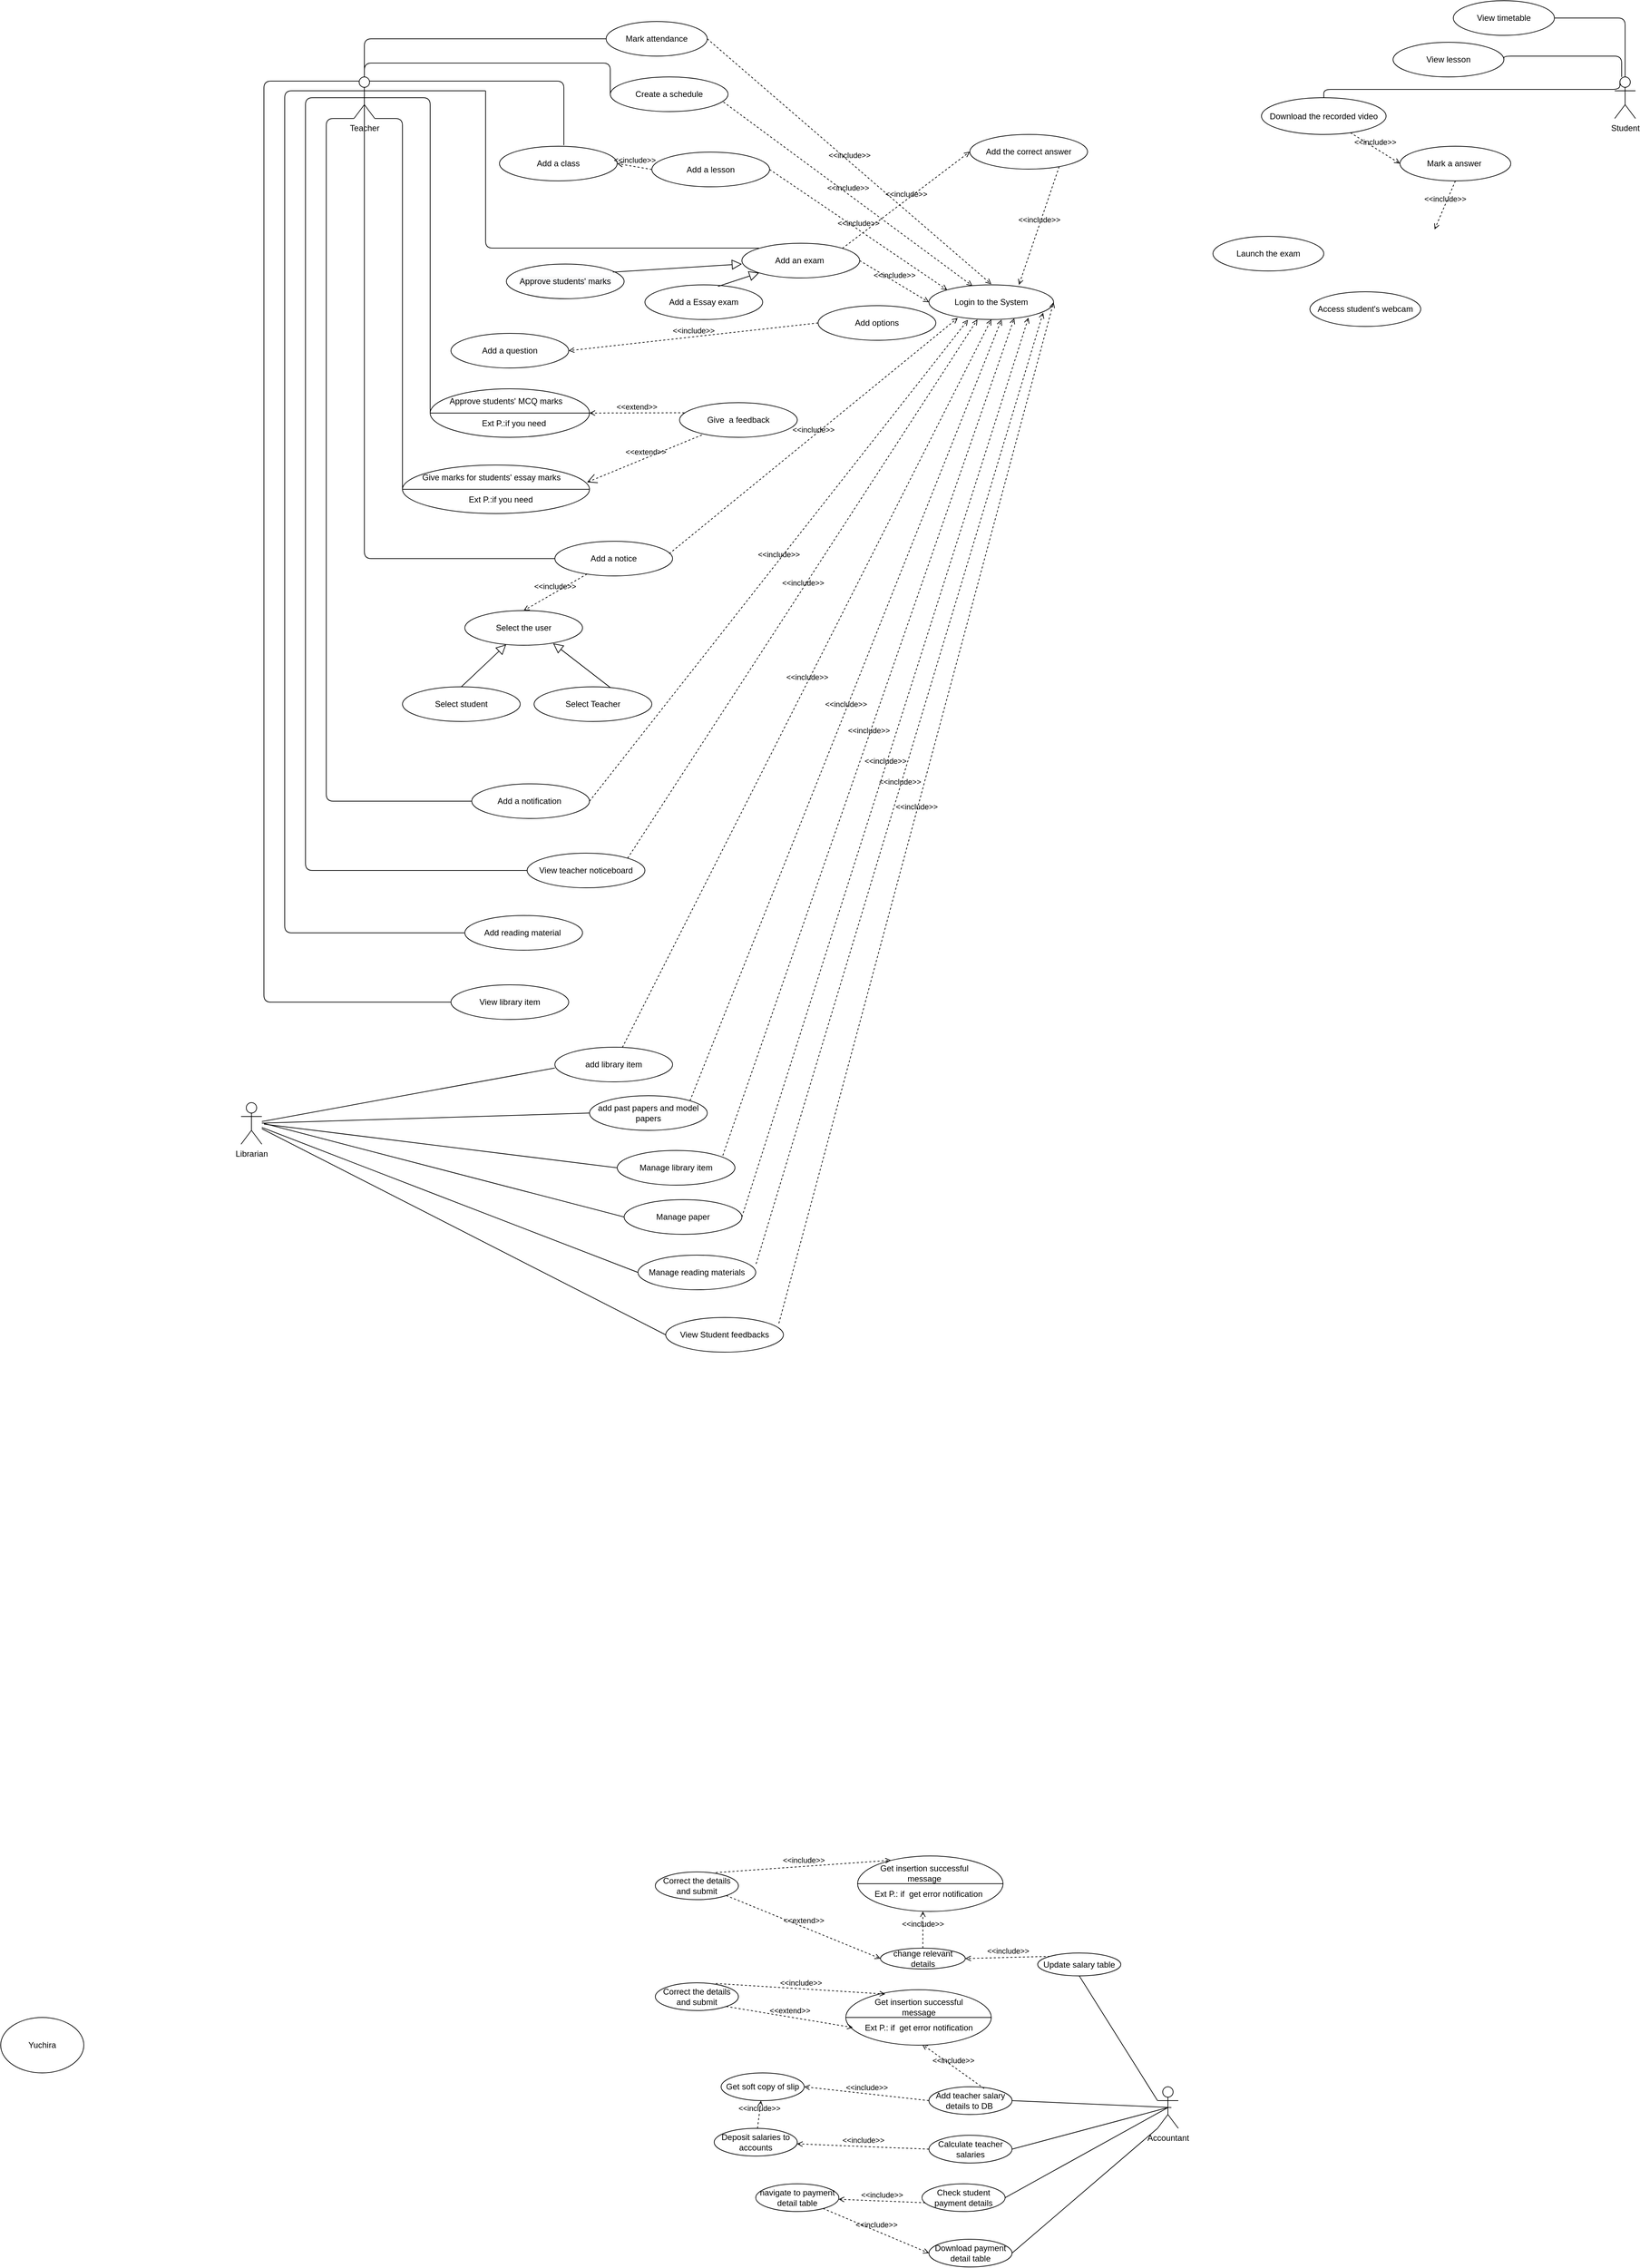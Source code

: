 <mxfile version="15.5.1" type="github">
  <diagram id="4McjJYbZN8BIUwtswG4Y" name="Page-1">
    <mxGraphModel dx="3671" dy="1544" grid="1" gridSize="10" guides="1" tooltips="1" connect="1" arrows="1" fold="1" page="1" pageScale="1" pageWidth="827" pageHeight="1169" math="0" shadow="0">
      <root>
        <mxCell id="0" />
        <mxCell id="1" parent="0" />
        <mxCell id="UF2nYOWphOUwnpRi0saQ-10" value="Teacher" style="shape=umlActor;verticalLabelPosition=bottom;verticalAlign=top;html=1;outlineConnect=0;" parent="1" vertex="1">
          <mxGeometry x="-280" y="180" width="30" height="60" as="geometry" />
        </mxCell>
        <mxCell id="UF2nYOWphOUwnpRi0saQ-15" value="Mark attendance" style="ellipse;whiteSpace=wrap;html=1;" parent="1" vertex="1">
          <mxGeometry x="84" y="100" width="146" height="50" as="geometry" />
        </mxCell>
        <mxCell id="UF2nYOWphOUwnpRi0saQ-16" value="Login to the System" style="ellipse;whiteSpace=wrap;html=1;" parent="1" vertex="1">
          <mxGeometry x="550" y="480" width="180" height="50" as="geometry" />
        </mxCell>
        <mxCell id="UF2nYOWphOUwnpRi0saQ-17" value="&amp;lt;&amp;lt;include&amp;gt;&amp;gt;" style="html=1;verticalAlign=bottom;labelBackgroundColor=none;endArrow=open;endFill=0;dashed=1;exitX=1;exitY=0.5;exitDx=0;exitDy=0;" parent="1" source="UF2nYOWphOUwnpRi0saQ-15" edge="1">
          <mxGeometry width="160" relative="1" as="geometry">
            <mxPoint x="110" y="100" as="sourcePoint" />
            <mxPoint x="640" y="479" as="targetPoint" />
          </mxGeometry>
        </mxCell>
        <mxCell id="UF2nYOWphOUwnpRi0saQ-20" value="Create a schedule" style="ellipse;whiteSpace=wrap;html=1;" parent="1" vertex="1">
          <mxGeometry x="90" y="180" width="170" height="50" as="geometry" />
        </mxCell>
        <mxCell id="UF2nYOWphOUwnpRi0saQ-21" value="&amp;lt;&amp;lt;include&amp;gt;&amp;gt;" style="html=1;verticalAlign=bottom;labelBackgroundColor=none;endArrow=open;endFill=0;dashed=1;exitX=0.961;exitY=0.724;exitDx=0;exitDy=0;entryX=0.348;entryY=0.028;entryDx=0;entryDy=0;exitPerimeter=0;entryPerimeter=0;" parent="1" source="UF2nYOWphOUwnpRi0saQ-20" target="UF2nYOWphOUwnpRi0saQ-16" edge="1">
          <mxGeometry width="160" relative="1" as="geometry">
            <mxPoint x="310" y="210" as="sourcePoint" />
            <mxPoint x="610" y="460" as="targetPoint" />
          </mxGeometry>
        </mxCell>
        <mxCell id="UF2nYOWphOUwnpRi0saQ-31" value="Add a lesson" style="ellipse;whiteSpace=wrap;html=1;" parent="1" vertex="1">
          <mxGeometry x="150" y="288.5" width="170" height="50" as="geometry" />
        </mxCell>
        <mxCell id="UF2nYOWphOUwnpRi0saQ-32" value="&amp;lt;&amp;lt;include&amp;gt;&amp;gt;" style="html=1;verticalAlign=bottom;labelBackgroundColor=none;endArrow=open;endFill=0;dashed=1;entryX=0;entryY=0;entryDx=0;entryDy=0;exitX=1;exitY=0.5;exitDx=0;exitDy=0;" parent="1" source="UF2nYOWphOUwnpRi0saQ-31" target="UF2nYOWphOUwnpRi0saQ-16" edge="1">
          <mxGeometry width="160" relative="1" as="geometry">
            <mxPoint x="390" y="220" as="sourcePoint" />
            <mxPoint x="550" y="220" as="targetPoint" />
          </mxGeometry>
        </mxCell>
        <mxCell id="UF2nYOWphOUwnpRi0saQ-33" value="Add a class" style="ellipse;whiteSpace=wrap;html=1;" parent="1" vertex="1">
          <mxGeometry x="-70" y="280" width="170" height="50" as="geometry" />
        </mxCell>
        <mxCell id="UF2nYOWphOUwnpRi0saQ-34" value="&amp;lt;&amp;lt;include&amp;gt;&amp;gt;" style="html=1;verticalAlign=bottom;labelBackgroundColor=none;endArrow=open;endFill=0;dashed=1;exitX=0;exitY=0.5;exitDx=0;exitDy=0;entryX=1;entryY=0.5;entryDx=0;entryDy=0;" parent="1" source="UF2nYOWphOUwnpRi0saQ-31" target="UF2nYOWphOUwnpRi0saQ-33" edge="1">
          <mxGeometry width="160" relative="1" as="geometry">
            <mxPoint x="330" y="290" as="sourcePoint" />
            <mxPoint x="490" y="290" as="targetPoint" />
          </mxGeometry>
        </mxCell>
        <mxCell id="UF2nYOWphOUwnpRi0saQ-37" value="Add an exam&amp;nbsp;" style="ellipse;whiteSpace=wrap;html=1;" parent="1" vertex="1">
          <mxGeometry x="280" y="420" width="170" height="50" as="geometry" />
        </mxCell>
        <mxCell id="UF2nYOWphOUwnpRi0saQ-38" value="&amp;lt;&amp;lt;include&amp;gt;&amp;gt;" style="html=1;verticalAlign=bottom;labelBackgroundColor=none;endArrow=open;endFill=0;dashed=1;exitX=1;exitY=0.5;exitDx=0;exitDy=0;entryX=0;entryY=0.5;entryDx=0;entryDy=0;" parent="1" source="UF2nYOWphOUwnpRi0saQ-37" target="UF2nYOWphOUwnpRi0saQ-16" edge="1">
          <mxGeometry width="160" relative="1" as="geometry">
            <mxPoint x="400" y="440" as="sourcePoint" />
            <mxPoint x="560" y="500" as="targetPoint" />
          </mxGeometry>
        </mxCell>
        <mxCell id="UF2nYOWphOUwnpRi0saQ-39" value="&lt;span style=&quot;color: rgb(0 , 0 , 0) ; font-family: &amp;#34;helvetica&amp;#34; ; font-size: 12px ; font-style: normal ; font-weight: 400 ; letter-spacing: normal ; text-align: center ; text-indent: 0px ; text-transform: none ; word-spacing: 0px ; background-color: rgb(248 , 249 , 250) ; display: inline ; float: none&quot;&gt;Approve students&#39; marks&lt;/span&gt;" style="ellipse;whiteSpace=wrap;html=1;" parent="1" vertex="1">
          <mxGeometry x="-60" y="450" width="170" height="50" as="geometry" />
        </mxCell>
        <mxCell id="UF2nYOWphOUwnpRi0saQ-40" value="Add a Essay exam" style="ellipse;whiteSpace=wrap;html=1;" parent="1" vertex="1">
          <mxGeometry x="140" y="480" width="170" height="50" as="geometry" />
        </mxCell>
        <mxCell id="UF2nYOWphOUwnpRi0saQ-43" value="" style="edgeStyle=none;html=1;endSize=12;endArrow=block;endFill=0;exitX=0.904;exitY=0.232;exitDx=0;exitDy=0;exitPerimeter=0;" parent="1" source="UF2nYOWphOUwnpRi0saQ-39" edge="1">
          <mxGeometry width="160" relative="1" as="geometry">
            <mxPoint x="310" y="630" as="sourcePoint" />
            <mxPoint x="280" y="450" as="targetPoint" />
          </mxGeometry>
        </mxCell>
        <mxCell id="UF2nYOWphOUwnpRi0saQ-44" value="" style="edgeStyle=none;html=1;endSize=12;endArrow=block;endFill=0;exitX=0.621;exitY=0.045;exitDx=0;exitDy=0;entryX=0;entryY=1;entryDx=0;entryDy=0;exitPerimeter=0;" parent="1" source="UF2nYOWphOUwnpRi0saQ-40" target="UF2nYOWphOUwnpRi0saQ-37" edge="1">
          <mxGeometry width="160" relative="1" as="geometry">
            <mxPoint x="510" y="480" as="sourcePoint" />
            <mxPoint x="410" y="463" as="targetPoint" />
          </mxGeometry>
        </mxCell>
        <mxCell id="UF2nYOWphOUwnpRi0saQ-45" value="&lt;span&gt;Add options&lt;/span&gt;" style="ellipse;whiteSpace=wrap;html=1;" parent="1" vertex="1">
          <mxGeometry x="390" y="510" width="170" height="50" as="geometry" />
        </mxCell>
        <mxCell id="UF2nYOWphOUwnpRi0saQ-46" value="&amp;lt;&amp;lt;include&amp;gt;&amp;gt;" style="html=1;verticalAlign=bottom;labelBackgroundColor=none;endArrow=open;endFill=0;dashed=1;exitX=1;exitY=0;exitDx=0;exitDy=0;entryX=0;entryY=0.5;entryDx=0;entryDy=0;" parent="1" source="UF2nYOWphOUwnpRi0saQ-37" target="UF2nYOWphOUwnpRi0saQ-139" edge="1">
          <mxGeometry width="160" relative="1" as="geometry">
            <mxPoint x="480" y="600" as="sourcePoint" />
            <mxPoint x="640" y="600" as="targetPoint" />
          </mxGeometry>
        </mxCell>
        <mxCell id="UF2nYOWphOUwnpRi0saQ-48" value="Give&amp;nbsp; a feedback" style="ellipse;whiteSpace=wrap;html=1;" parent="1" vertex="1">
          <mxGeometry x="190" y="650" width="170" height="50" as="geometry" />
        </mxCell>
        <mxCell id="UF2nYOWphOUwnpRi0saQ-49" value="&amp;lt;&amp;lt;extend&amp;gt;&amp;gt;" style="html=1;verticalAlign=bottom;labelBackgroundColor=none;endArrow=open;endFill=0;dashed=1;exitX=0.041;exitY=0.292;exitDx=0;exitDy=0;exitPerimeter=0;" parent="1" source="UF2nYOWphOUwnpRi0saQ-48" target="UF2nYOWphOUwnpRi0saQ-47" edge="1">
          <mxGeometry width="160" relative="1" as="geometry">
            <mxPoint x="120" y="700" as="sourcePoint" />
            <mxPoint x="120" y="595" as="targetPoint" />
          </mxGeometry>
        </mxCell>
        <mxCell id="UF2nYOWphOUwnpRi0saQ-54" value="" style="group" parent="1" vertex="1" connectable="0">
          <mxGeometry x="-170" y="630" width="230" height="70" as="geometry" />
        </mxCell>
        <mxCell id="UF2nYOWphOUwnpRi0saQ-47" value="" style="ellipse;whiteSpace=wrap;html=1;" parent="UF2nYOWphOUwnpRi0saQ-54" vertex="1">
          <mxGeometry width="230.0" height="70" as="geometry" />
        </mxCell>
        <mxCell id="UF2nYOWphOUwnpRi0saQ-53" value="" style="group" parent="UF2nYOWphOUwnpRi0saQ-54" vertex="1" connectable="0">
          <mxGeometry x="23" y="5" width="207.0" height="55" as="geometry" />
        </mxCell>
        <mxCell id="UF2nYOWphOUwnpRi0saQ-50" value="" style="endArrow=none;html=1;exitX=0;exitY=0.5;exitDx=0;exitDy=0;" parent="UF2nYOWphOUwnpRi0saQ-53" source="UF2nYOWphOUwnpRi0saQ-47" edge="1">
          <mxGeometry width="50" height="50" relative="1" as="geometry">
            <mxPoint x="23" y="65" as="sourcePoint" />
            <mxPoint x="207.0" y="30" as="targetPoint" />
          </mxGeometry>
        </mxCell>
        <mxCell id="UF2nYOWphOUwnpRi0saQ-51" value="Approve students&#39; MCQ marks" style="text;html=1;strokeColor=none;fillColor=none;align=center;verticalAlign=middle;whiteSpace=wrap;rounded=0;" parent="UF2nYOWphOUwnpRi0saQ-53" vertex="1">
          <mxGeometry width="172.5" height="25" as="geometry" />
        </mxCell>
        <mxCell id="UF2nYOWphOUwnpRi0saQ-52" value="Ext P.:if you need" style="text;html=1;strokeColor=none;fillColor=none;align=center;verticalAlign=middle;whiteSpace=wrap;rounded=0;" parent="UF2nYOWphOUwnpRi0saQ-53" vertex="1">
          <mxGeometry x="23" y="35" width="149.5" height="20" as="geometry" />
        </mxCell>
        <mxCell id="UF2nYOWphOUwnpRi0saQ-78" value="" style="group" parent="1" vertex="1" connectable="0">
          <mxGeometry x="-210" y="740" width="270" height="70" as="geometry" />
        </mxCell>
        <mxCell id="UF2nYOWphOUwnpRi0saQ-79" value="" style="ellipse;whiteSpace=wrap;html=1;" parent="UF2nYOWphOUwnpRi0saQ-78" vertex="1">
          <mxGeometry width="270.0" height="70" as="geometry" />
        </mxCell>
        <mxCell id="UF2nYOWphOUwnpRi0saQ-80" value="" style="group" parent="UF2nYOWphOUwnpRi0saQ-78" vertex="1" connectable="0">
          <mxGeometry x="27" y="5.0" width="243.0" height="55.0" as="geometry" />
        </mxCell>
        <mxCell id="UF2nYOWphOUwnpRi0saQ-81" value="" style="endArrow=none;html=1;exitX=0;exitY=0.5;exitDx=0;exitDy=0;" parent="UF2nYOWphOUwnpRi0saQ-80" source="UF2nYOWphOUwnpRi0saQ-79" edge="1">
          <mxGeometry width="50" height="50" relative="1" as="geometry">
            <mxPoint x="27" y="65.0" as="sourcePoint" />
            <mxPoint x="243.0" y="30" as="targetPoint" />
          </mxGeometry>
        </mxCell>
        <mxCell id="UF2nYOWphOUwnpRi0saQ-82" value="Give marks for students&#39; essay marks" style="text;html=1;strokeColor=none;fillColor=none;align=center;verticalAlign=middle;whiteSpace=wrap;rounded=0;" parent="UF2nYOWphOUwnpRi0saQ-80" vertex="1">
          <mxGeometry width="202.5" height="25.0" as="geometry" />
        </mxCell>
        <mxCell id="UF2nYOWphOUwnpRi0saQ-83" value="Ext P.:if you need" style="text;html=1;strokeColor=none;fillColor=none;align=center;verticalAlign=middle;whiteSpace=wrap;rounded=0;" parent="UF2nYOWphOUwnpRi0saQ-80" vertex="1">
          <mxGeometry x="27" y="35" width="175.5" height="20.0" as="geometry" />
        </mxCell>
        <mxCell id="UF2nYOWphOUwnpRi0saQ-85" value="&amp;lt;&amp;lt;extend&amp;gt;&amp;gt;" style="edgeStyle=none;html=1;startArrow=open;endArrow=none;startSize=12;verticalAlign=bottom;dashed=1;labelBackgroundColor=none;exitX=0.987;exitY=0.355;exitDx=0;exitDy=0;exitPerimeter=0;" parent="1" source="UF2nYOWphOUwnpRi0saQ-79" target="UF2nYOWphOUwnpRi0saQ-48" edge="1">
          <mxGeometry width="160" relative="1" as="geometry">
            <mxPoint x="70" y="770" as="sourcePoint" />
            <mxPoint x="260" y="715" as="targetPoint" />
          </mxGeometry>
        </mxCell>
        <mxCell id="UF2nYOWphOUwnpRi0saQ-89" value="Add a notice" style="ellipse;whiteSpace=wrap;html=1;" parent="1" vertex="1">
          <mxGeometry x="10" y="850" width="170" height="50" as="geometry" />
        </mxCell>
        <mxCell id="UF2nYOWphOUwnpRi0saQ-91" value="&amp;lt;&amp;lt;include&amp;gt;&amp;gt;" style="edgeStyle=none;html=1;endArrow=open;verticalAlign=bottom;dashed=1;labelBackgroundColor=none;exitX=0.971;exitY=0.36;exitDx=0;exitDy=0;exitPerimeter=0;entryX=0.231;entryY=0.956;entryDx=0;entryDy=0;entryPerimeter=0;" parent="1" source="UF2nYOWphOUwnpRi0saQ-89" edge="1" target="UF2nYOWphOUwnpRi0saQ-16">
          <mxGeometry width="160" relative="1" as="geometry">
            <mxPoint x="250" y="795" as="sourcePoint" />
            <mxPoint x="630" y="530" as="targetPoint" />
          </mxGeometry>
        </mxCell>
        <mxCell id="UF2nYOWphOUwnpRi0saQ-94" value="Add a notification&amp;nbsp;" style="ellipse;whiteSpace=wrap;html=1;" parent="1" vertex="1">
          <mxGeometry x="-110" y="1200" width="170" height="50" as="geometry" />
        </mxCell>
        <mxCell id="UF2nYOWphOUwnpRi0saQ-95" value="&amp;lt;&amp;lt;include&amp;gt;&amp;gt;" style="edgeStyle=none;html=1;endArrow=open;verticalAlign=bottom;dashed=1;labelBackgroundColor=none;exitX=1;exitY=0.5;exitDx=0;exitDy=0;entryX=0.313;entryY=1.012;entryDx=0;entryDy=0;entryPerimeter=0;" parent="1" source="UF2nYOWphOUwnpRi0saQ-94" edge="1" target="UF2nYOWphOUwnpRi0saQ-16">
          <mxGeometry width="160" relative="1" as="geometry">
            <mxPoint x="280" y="845" as="sourcePoint" />
            <mxPoint x="660" y="530" as="targetPoint" />
          </mxGeometry>
        </mxCell>
        <mxCell id="UF2nYOWphOUwnpRi0saQ-96" value="View teacher noticeboard" style="ellipse;whiteSpace=wrap;html=1;" parent="1" vertex="1">
          <mxGeometry x="-30" y="1300" width="170" height="50" as="geometry" />
        </mxCell>
        <mxCell id="UF2nYOWphOUwnpRi0saQ-97" value="&amp;lt;&amp;lt;include&amp;gt;&amp;gt;" style="edgeStyle=none;html=1;endArrow=open;verticalAlign=bottom;dashed=1;labelBackgroundColor=none;exitX=1;exitY=0;exitDx=0;exitDy=0;entryX=0.389;entryY=1;entryDx=0;entryDy=0;entryPerimeter=0;" parent="1" source="UF2nYOWphOUwnpRi0saQ-96" edge="1" target="UF2nYOWphOUwnpRi0saQ-16">
          <mxGeometry width="160" relative="1" as="geometry">
            <mxPoint x="248" y="895" as="sourcePoint" />
            <mxPoint x="700" y="520" as="targetPoint" />
          </mxGeometry>
        </mxCell>
        <mxCell id="UF2nYOWphOUwnpRi0saQ-100" value="Select the user" style="ellipse;whiteSpace=wrap;html=1;" parent="1" vertex="1">
          <mxGeometry x="-120" y="950" width="170" height="50" as="geometry" />
        </mxCell>
        <mxCell id="UF2nYOWphOUwnpRi0saQ-101" value="&amp;lt;&amp;lt;include&amp;gt;&amp;gt;" style="html=1;verticalAlign=bottom;labelBackgroundColor=none;endArrow=open;endFill=0;dashed=1;entryX=0.5;entryY=0;entryDx=0;entryDy=0;" parent="1" source="UF2nYOWphOUwnpRi0saQ-89" target="UF2nYOWphOUwnpRi0saQ-100" edge="1">
          <mxGeometry width="160" relative="1" as="geometry">
            <mxPoint y="920" as="sourcePoint" />
            <mxPoint x="40" y="920" as="targetPoint" />
          </mxGeometry>
        </mxCell>
        <mxCell id="UF2nYOWphOUwnpRi0saQ-103" value="Select Teacher" style="ellipse;whiteSpace=wrap;html=1;" parent="1" vertex="1">
          <mxGeometry x="-20" y="1060" width="170" height="50" as="geometry" />
        </mxCell>
        <mxCell id="UF2nYOWphOUwnpRi0saQ-104" value="Select student" style="ellipse;whiteSpace=wrap;html=1;" parent="1" vertex="1">
          <mxGeometry x="-210" y="1060" width="170" height="50" as="geometry" />
        </mxCell>
        <mxCell id="UF2nYOWphOUwnpRi0saQ-105" value="" style="edgeStyle=none;html=1;endSize=12;endArrow=block;endFill=0;exitX=0.5;exitY=0;exitDx=0;exitDy=0;" parent="1" source="UF2nYOWphOUwnpRi0saQ-104" target="UF2nYOWphOUwnpRi0saQ-100" edge="1">
          <mxGeometry width="160" relative="1" as="geometry">
            <mxPoint x="-190" y="1210" as="sourcePoint" />
            <mxPoint x="-30" y="1210" as="targetPoint" />
          </mxGeometry>
        </mxCell>
        <mxCell id="UF2nYOWphOUwnpRi0saQ-106" value="" style="edgeStyle=none;html=1;endSize=12;endArrow=block;endFill=0;entryX=0.75;entryY=0.946;entryDx=0;entryDy=0;entryPerimeter=0;exitX=0.649;exitY=0.026;exitDx=0;exitDy=0;exitPerimeter=0;" parent="1" source="UF2nYOWphOUwnpRi0saQ-103" target="UF2nYOWphOUwnpRi0saQ-100" edge="1">
          <mxGeometry width="160" relative="1" as="geometry">
            <mxPoint x="50" y="1010" as="sourcePoint" />
            <mxPoint x="210" y="1010" as="targetPoint" />
          </mxGeometry>
        </mxCell>
        <mxCell id="UF2nYOWphOUwnpRi0saQ-108" value="Add reading material&amp;nbsp;" style="ellipse;whiteSpace=wrap;html=1;" parent="1" vertex="1">
          <mxGeometry x="-120" y="1390" width="170" height="50" as="geometry" />
        </mxCell>
        <mxCell id="UF2nYOWphOUwnpRi0saQ-109" value="View library item" style="ellipse;whiteSpace=wrap;html=1;" parent="1" vertex="1">
          <mxGeometry x="-140" y="1490" width="170" height="50" as="geometry" />
        </mxCell>
        <mxCell id="UF2nYOWphOUwnpRi0saQ-110" value="Add teacher salary details to DB&amp;nbsp;" style="ellipse;whiteSpace=wrap;html=1;strokeWidth=1;" parent="1" vertex="1">
          <mxGeometry x="550" y="3080" width="120" height="40" as="geometry" />
        </mxCell>
        <mxCell id="UF2nYOWphOUwnpRi0saQ-111" value="Yuchira" style="ellipse;whiteSpace=wrap;html=1;" parent="1" vertex="1">
          <mxGeometry x="-790" y="2980" width="120" height="80" as="geometry" />
        </mxCell>
        <mxCell id="yfyCStu62ScCuLOECi7d-1" value="Accountant" style="shape=umlActor;verticalLabelPosition=bottom;verticalAlign=top;html=1;outlineConnect=0;strokeWidth=1;" parent="1" vertex="1">
          <mxGeometry x="880" y="3080" width="30" height="60" as="geometry" />
        </mxCell>
        <mxCell id="UF2nYOWphOUwnpRi0saQ-112" value="" style="edgeStyle=elbowEdgeStyle;html=1;endArrow=none;elbow=vertical;entryX=0.25;entryY=0.1;entryDx=0;entryDy=0;entryPerimeter=0;" parent="1" source="UF2nYOWphOUwnpRi0saQ-109" target="UF2nYOWphOUwnpRi0saQ-10" edge="1">
          <mxGeometry width="100" height="75" relative="1" as="geometry">
            <mxPoint x="-340" y="1405" as="sourcePoint" />
            <mxPoint x="-360" y="220" as="targetPoint" />
            <Array as="points">
              <mxPoint x="-410" y="1480" />
            </Array>
          </mxGeometry>
        </mxCell>
        <mxCell id="yfyCStu62ScCuLOECi7d-3" value="" style="endArrow=none;html=1;rounded=0;exitX=1;exitY=0.5;exitDx=0;exitDy=0;strokeWidth=1;" parent="1" source="UF2nYOWphOUwnpRi0saQ-110" edge="1">
          <mxGeometry width="50" height="50" relative="1" as="geometry">
            <mxPoint x="310" y="3240" as="sourcePoint" />
            <mxPoint x="900" y="3110" as="targetPoint" />
          </mxGeometry>
        </mxCell>
        <mxCell id="UF2nYOWphOUwnpRi0saQ-114" value="" style="edgeStyle=elbowEdgeStyle;html=1;endArrow=none;elbow=vertical;exitX=0;exitY=0.5;exitDx=0;exitDy=0;entryX=0;entryY=0.333;entryDx=0;entryDy=0;entryPerimeter=0;" parent="1" source="UF2nYOWphOUwnpRi0saQ-108" target="UF2nYOWphOUwnpRi0saQ-10" edge="1">
          <mxGeometry width="100" height="75" relative="1" as="geometry">
            <mxPoint x="-220" y="1405" as="sourcePoint" />
            <mxPoint x="-120" y="1330" as="targetPoint" />
            <Array as="points">
              <mxPoint x="-380" y="860" />
            </Array>
          </mxGeometry>
        </mxCell>
        <mxCell id="yfyCStu62ScCuLOECi7d-4" value="Get soft copy of slip" style="ellipse;whiteSpace=wrap;html=1;strokeWidth=1;" parent="1" vertex="1">
          <mxGeometry x="250" y="3060" width="120" height="40" as="geometry" />
        </mxCell>
        <mxCell id="UF2nYOWphOUwnpRi0saQ-115" value="" style="edgeStyle=elbowEdgeStyle;html=1;endArrow=none;elbow=vertical;exitX=0;exitY=0.5;exitDx=0;exitDy=0;entryX=0.5;entryY=0.5;entryDx=0;entryDy=0;entryPerimeter=0;" parent="1" source="UF2nYOWphOUwnpRi0saQ-96" target="UF2nYOWphOUwnpRi0saQ-10" edge="1">
          <mxGeometry width="100" height="75" relative="1" as="geometry">
            <mxPoint x="-230" y="1335" as="sourcePoint" />
            <mxPoint x="-280" y="280" as="targetPoint" />
            <Array as="points">
              <mxPoint x="-350" y="780" />
            </Array>
          </mxGeometry>
        </mxCell>
        <mxCell id="yfyCStu62ScCuLOECi7d-6" value="&amp;lt;&amp;lt;include&amp;gt;&amp;gt;" style="html=1;verticalAlign=bottom;labelBackgroundColor=none;endArrow=open;endFill=0;dashed=1;rounded=0;strokeWidth=1;" parent="1" source="yfyCStu62ScCuLOECi7d-9" target="yfyCStu62ScCuLOECi7d-4" edge="1">
          <mxGeometry width="160" relative="1" as="geometry">
            <mxPoint x="240" y="3170" as="sourcePoint" />
            <mxPoint x="400" y="3170" as="targetPoint" />
          </mxGeometry>
        </mxCell>
        <mxCell id="UF2nYOWphOUwnpRi0saQ-116" value="" style="edgeStyle=elbowEdgeStyle;html=1;endArrow=none;elbow=vertical;exitX=0;exitY=0.5;exitDx=0;exitDy=0;entryX=0;entryY=1;entryDx=0;entryDy=0;entryPerimeter=0;" parent="1" source="UF2nYOWphOUwnpRi0saQ-94" target="UF2nYOWphOUwnpRi0saQ-10" edge="1">
          <mxGeometry width="100" height="75" relative="1" as="geometry">
            <mxPoint x="-260" y="1015" as="sourcePoint" />
            <mxPoint x="-160" y="940" as="targetPoint" />
            <Array as="points">
              <mxPoint x="-320" y="1190" />
            </Array>
          </mxGeometry>
        </mxCell>
        <mxCell id="yfyCStu62ScCuLOECi7d-7" value="Calculate teacher salaries" style="ellipse;whiteSpace=wrap;html=1;strokeWidth=1;" parent="1" vertex="1">
          <mxGeometry x="550" y="3150" width="120" height="40" as="geometry" />
        </mxCell>
        <mxCell id="UF2nYOWphOUwnpRi0saQ-117" value="" style="edgeStyle=elbowEdgeStyle;html=1;endArrow=none;elbow=vertical;entryX=0.5;entryY=0.5;entryDx=0;entryDy=0;entryPerimeter=0;exitX=0;exitY=0.5;exitDx=0;exitDy=0;" parent="1" source="UF2nYOWphOUwnpRi0saQ-89" target="UF2nYOWphOUwnpRi0saQ-10" edge="1">
          <mxGeometry width="100" height="75" relative="1" as="geometry">
            <mxPoint x="-200" y="815" as="sourcePoint" />
            <mxPoint x="-100" y="740" as="targetPoint" />
            <Array as="points">
              <mxPoint x="-220" y="875" />
            </Array>
          </mxGeometry>
        </mxCell>
        <mxCell id="yfyCStu62ScCuLOECi7d-8" value="" style="endArrow=none;html=1;rounded=0;exitX=1;exitY=0.5;exitDx=0;exitDy=0;entryX=0.5;entryY=0.5;entryDx=0;entryDy=0;entryPerimeter=0;strokeWidth=1;" parent="1" source="yfyCStu62ScCuLOECi7d-7" target="yfyCStu62ScCuLOECi7d-1" edge="1">
          <mxGeometry width="50" height="50" relative="1" as="geometry">
            <mxPoint x="297.5" y="3310" as="sourcePoint" />
            <mxPoint x="770" y="3130" as="targetPoint" />
            <Array as="points" />
          </mxGeometry>
        </mxCell>
        <mxCell id="UF2nYOWphOUwnpRi0saQ-120" value="" style="edgeStyle=elbowEdgeStyle;html=1;endArrow=none;elbow=vertical;exitX=0;exitY=0.5;exitDx=0;exitDy=0;entryX=0.5;entryY=0.5;entryDx=0;entryDy=0;entryPerimeter=0;" parent="1" source="UF2nYOWphOUwnpRi0saQ-47" target="UF2nYOWphOUwnpRi0saQ-10" edge="1">
          <mxGeometry width="100" height="75" relative="1" as="geometry">
            <mxPoint x="-170" y="555" as="sourcePoint" />
            <mxPoint x="-250" y="200" as="targetPoint" />
            <Array as="points">
              <mxPoint x="-190" y="210" />
              <mxPoint x="-140" y="200" />
            </Array>
          </mxGeometry>
        </mxCell>
        <mxCell id="yfyCStu62ScCuLOECi7d-9" value="Deposit salaries to accounts" style="ellipse;whiteSpace=wrap;html=1;strokeWidth=1;" parent="1" vertex="1">
          <mxGeometry x="240" y="3140" width="120" height="40" as="geometry" />
        </mxCell>
        <mxCell id="UF2nYOWphOUwnpRi0saQ-121" value="" style="edgeStyle=elbowEdgeStyle;html=1;endArrow=none;elbow=vertical;entryX=1;entryY=1;entryDx=0;entryDy=0;entryPerimeter=0;exitX=0;exitY=0.5;exitDx=0;exitDy=0;" parent="1" target="UF2nYOWphOUwnpRi0saQ-10" edge="1" source="UF2nYOWphOUwnpRi0saQ-79">
          <mxGeometry width="100" height="75" relative="1" as="geometry">
            <mxPoint x="-160" y="690" as="sourcePoint" />
            <mxPoint x="-130" y="320" as="targetPoint" />
            <Array as="points">
              <mxPoint x="-200" y="240" />
            </Array>
          </mxGeometry>
        </mxCell>
        <mxCell id="yfyCStu62ScCuLOECi7d-10" value="&amp;lt;&amp;lt;include&amp;gt;&amp;gt;" style="html=1;verticalAlign=bottom;labelBackgroundColor=none;endArrow=open;endFill=0;dashed=1;rounded=0;exitX=0;exitY=0.5;exitDx=0;exitDy=0;strokeWidth=1;" parent="1" target="yfyCStu62ScCuLOECi7d-9" edge="1">
          <mxGeometry width="160" relative="1" as="geometry">
            <mxPoint x="550" y="3170" as="sourcePoint" />
            <mxPoint x="410" y="3230" as="targetPoint" />
          </mxGeometry>
        </mxCell>
        <mxCell id="UF2nYOWphOUwnpRi0saQ-124" value="" style="group" parent="1" connectable="0" vertex="1">
          <mxGeometry x="-250" y="200" width="210" height="227" as="geometry" />
        </mxCell>
        <mxCell id="UF2nYOWphOUwnpRi0saQ-122" value="" style="edgeStyle=elbowEdgeStyle;html=1;endArrow=none;elbow=vertical;entryX=0;entryY=0;entryDx=0;entryDy=0;" parent="UF2nYOWphOUwnpRi0saQ-124" target="UF2nYOWphOUwnpRi0saQ-37" edge="1">
          <mxGeometry width="100" height="75" relative="1" as="geometry">
            <mxPoint x="160" as="sourcePoint" />
            <mxPoint x="290" y="240" as="targetPoint" />
            <Array as="points">
              <mxPoint x="210" y="227" />
            </Array>
          </mxGeometry>
        </mxCell>
        <mxCell id="UF2nYOWphOUwnpRi0saQ-123" value="" style="edgeStyle=elbowEdgeStyle;html=1;endArrow=none;elbow=vertical;" parent="UF2nYOWphOUwnpRi0saQ-124" edge="1">
          <mxGeometry width="160" relative="1" as="geometry">
            <mxPoint as="sourcePoint" />
            <mxPoint x="160" as="targetPoint" />
          </mxGeometry>
        </mxCell>
        <mxCell id="yfyCStu62ScCuLOECi7d-12" value="&amp;lt;&amp;lt;include&amp;gt;&amp;gt;" style="html=1;verticalAlign=bottom;labelBackgroundColor=none;endArrow=open;endFill=0;dashed=1;rounded=0;exitX=0.665;exitY=0.065;exitDx=0;exitDy=0;exitPerimeter=0;strokeWidth=1;" parent="1" source="UF2nYOWphOUwnpRi0saQ-110" edge="1">
          <mxGeometry width="160" relative="1" as="geometry">
            <mxPoint x="640" y="3000" as="sourcePoint" />
            <mxPoint x="540.258" y="3018.826" as="targetPoint" />
          </mxGeometry>
        </mxCell>
        <mxCell id="UF2nYOWphOUwnpRi0saQ-125" value="" style="edgeStyle=elbowEdgeStyle;html=1;endArrow=none;elbow=vertical;entryX=0.75;entryY=0.1;entryDx=0;entryDy=0;entryPerimeter=0;exitX=0.547;exitY=-0.03;exitDx=0;exitDy=0;exitPerimeter=0;" parent="1" source="UF2nYOWphOUwnpRi0saQ-33" target="UF2nYOWphOUwnpRi0saQ-10" edge="1">
          <mxGeometry width="100" height="75" relative="1" as="geometry">
            <mxPoint x="50" y="300" as="sourcePoint" />
            <mxPoint x="70" y="210" as="targetPoint" />
            <Array as="points">
              <mxPoint x="-60" y="186" />
            </Array>
          </mxGeometry>
        </mxCell>
        <mxCell id="yfyCStu62ScCuLOECi7d-14" value="&amp;lt;&amp;lt;include&amp;gt;&amp;gt;" style="html=1;verticalAlign=bottom;labelBackgroundColor=none;endArrow=open;endFill=0;dashed=1;rounded=0;entryX=1;entryY=0.5;entryDx=0;entryDy=0;exitX=0;exitY=0.5;exitDx=0;exitDy=0;strokeWidth=1;" parent="1" source="UF2nYOWphOUwnpRi0saQ-110" target="yfyCStu62ScCuLOECi7d-4" edge="1">
          <mxGeometry width="160" relative="1" as="geometry">
            <mxPoint x="500" y="2990" as="sourcePoint" />
            <mxPoint x="340" y="2990" as="targetPoint" />
          </mxGeometry>
        </mxCell>
        <mxCell id="UF2nYOWphOUwnpRi0saQ-126" value="" style="edgeStyle=elbowEdgeStyle;html=1;endArrow=none;elbow=vertical;entryX=0;entryY=0.5;entryDx=0;entryDy=0;" parent="1" target="UF2nYOWphOUwnpRi0saQ-20" edge="1">
          <mxGeometry width="100" height="75" relative="1" as="geometry">
            <mxPoint x="-265" y="180" as="sourcePoint" />
            <mxPoint x="-60" y="150" as="targetPoint" />
            <Array as="points">
              <mxPoint x="70" y="160" />
              <mxPoint x="-150" y="160" />
              <mxPoint x="50" y="170" />
              <mxPoint x="50" y="170" />
              <mxPoint x="70" y="170" />
              <mxPoint x="50" y="170" />
              <mxPoint x="-140" y="170" />
              <mxPoint x="-80" y="180" />
            </Array>
          </mxGeometry>
        </mxCell>
        <mxCell id="yfyCStu62ScCuLOECi7d-17" value="" style="ellipse;whiteSpace=wrap;html=1;strokeWidth=1;" parent="1" vertex="1">
          <mxGeometry x="430" y="2940" width="210" height="80" as="geometry" />
        </mxCell>
        <mxCell id="UF2nYOWphOUwnpRi0saQ-127" value="" style="edgeStyle=elbowEdgeStyle;html=1;endArrow=none;elbow=vertical;entryX=0;entryY=0.5;entryDx=0;entryDy=0;exitX=0.5;exitY=0;exitDx=0;exitDy=0;exitPerimeter=0;" parent="1" source="UF2nYOWphOUwnpRi0saQ-10" target="UF2nYOWphOUwnpRi0saQ-15" edge="1">
          <mxGeometry width="100" height="75" relative="1" as="geometry">
            <mxPoint x="-80" y="165" as="sourcePoint" />
            <mxPoint x="20" y="90" as="targetPoint" />
            <Array as="points">
              <mxPoint x="-10" y="125" />
              <mxPoint x="-90" y="145" />
            </Array>
          </mxGeometry>
        </mxCell>
        <mxCell id="UF2nYOWphOUwnpRi0saQ-129" value="View timetable" style="ellipse;whiteSpace=wrap;html=1;" vertex="1" parent="1">
          <mxGeometry x="1307" y="70" width="146" height="50" as="geometry" />
        </mxCell>
        <mxCell id="yfyCStu62ScCuLOECi7d-18" value="" style="edgeStyle=none;html=1;endArrow=none;verticalAlign=bottom;rounded=0;entryX=1;entryY=0.5;entryDx=0;entryDy=0;exitX=0;exitY=0.5;exitDx=0;exitDy=0;strokeWidth=1;" parent="1" source="yfyCStu62ScCuLOECi7d-17" target="yfyCStu62ScCuLOECi7d-17" edge="1">
          <mxGeometry width="160" relative="1" as="geometry">
            <mxPoint x="280" y="2960" as="sourcePoint" />
            <mxPoint x="440" y="2960" as="targetPoint" />
          </mxGeometry>
        </mxCell>
        <mxCell id="UF2nYOWphOUwnpRi0saQ-130" value="Student" style="shape=umlActor;verticalLabelPosition=bottom;verticalAlign=top;html=1;outlineConnect=0;" vertex="1" parent="1">
          <mxGeometry x="1540" y="180" width="30" height="60" as="geometry" />
        </mxCell>
        <mxCell id="MyZE4udUvYb97jNHr4G7-1" value="add library item" style="ellipse;whiteSpace=wrap;html=1;" parent="1" vertex="1">
          <mxGeometry x="10" y="1580" width="170" height="50" as="geometry" />
        </mxCell>
        <mxCell id="UF2nYOWphOUwnpRi0saQ-131" value="View lesson" style="ellipse;whiteSpace=wrap;html=1;" vertex="1" parent="1">
          <mxGeometry x="1220" y="130" width="160" height="50" as="geometry" />
        </mxCell>
        <mxCell id="yfyCStu62ScCuLOECi7d-19" value="Get insertion successful message" style="text;html=1;align=center;verticalAlign=middle;whiteSpace=wrap;rounded=0;strokeWidth=1;" parent="1" vertex="1">
          <mxGeometry x="467.5" y="2950" width="135" height="30" as="geometry" />
        </mxCell>
        <mxCell id="UF2nYOWphOUwnpRi0saQ-132" value="" style="endArrow=none;html=1;" edge="1" parent="1">
          <mxGeometry width="50" height="50" relative="1" as="geometry">
            <mxPoint x="50" y="299" as="sourcePoint" />
            <mxPoint x="50" y="299" as="targetPoint" />
          </mxGeometry>
        </mxCell>
        <mxCell id="MyZE4udUvYb97jNHr4G7-2" value="add past papers and model papers" style="ellipse;whiteSpace=wrap;html=1;" parent="1" vertex="1">
          <mxGeometry x="60" y="1650" width="170" height="50" as="geometry" />
        </mxCell>
        <mxCell id="UF2nYOWphOUwnpRi0saQ-133" value="Mark a answer&amp;nbsp;" style="ellipse;whiteSpace=wrap;html=1;" vertex="1" parent="1">
          <mxGeometry x="1230" y="280" width="160" height="50" as="geometry" />
        </mxCell>
        <mxCell id="yfyCStu62ScCuLOECi7d-21" value="Ext P.: if&amp;nbsp; get error notification" style="text;html=1;align=center;verticalAlign=middle;whiteSpace=wrap;rounded=0;strokeWidth=1;" parent="1" vertex="1">
          <mxGeometry x="452.75" y="2980" width="165" height="30" as="geometry" />
        </mxCell>
        <mxCell id="UF2nYOWphOUwnpRi0saQ-134" value="Launch the exam" style="ellipse;whiteSpace=wrap;html=1;" vertex="1" parent="1">
          <mxGeometry x="960" y="410" width="160" height="50" as="geometry" />
        </mxCell>
        <mxCell id="MyZE4udUvYb97jNHr4G7-3" value="Manage library item" style="ellipse;whiteSpace=wrap;html=1;" parent="1" vertex="1">
          <mxGeometry x="100" y="1729" width="170" height="50" as="geometry" />
        </mxCell>
        <mxCell id="UF2nYOWphOUwnpRi0saQ-135" value="Add a question" style="ellipse;whiteSpace=wrap;html=1;" vertex="1" parent="1">
          <mxGeometry x="-140" y="550" width="170" height="50" as="geometry" />
        </mxCell>
        <mxCell id="yfyCStu62ScCuLOECi7d-22" value="&amp;lt;&amp;lt;extend&amp;gt;&amp;gt;" style="html=1;verticalAlign=bottom;labelBackgroundColor=none;endArrow=open;endFill=0;dashed=1;rounded=0;exitX=1;exitY=1;exitDx=0;exitDy=0;strokeWidth=1;" parent="1" source="yfyCStu62ScCuLOECi7d-23" edge="1">
          <mxGeometry width="160" relative="1" as="geometry">
            <mxPoint x="370" y="2994.5" as="sourcePoint" />
            <mxPoint x="440" y="2994.5" as="targetPoint" />
          </mxGeometry>
        </mxCell>
        <mxCell id="UF2nYOWphOUwnpRi0saQ-136" value="&amp;lt;&amp;lt;include&amp;gt;&amp;gt;" style="html=1;verticalAlign=bottom;labelBackgroundColor=none;endArrow=open;endFill=0;dashed=1;entryX=1;entryY=0.5;entryDx=0;entryDy=0;exitX=0;exitY=0.5;exitDx=0;exitDy=0;" edge="1" parent="1" source="UF2nYOWphOUwnpRi0saQ-45" target="UF2nYOWphOUwnpRi0saQ-135">
          <mxGeometry width="160" relative="1" as="geometry">
            <mxPoint x="350" y="570" as="sourcePoint" />
            <mxPoint x="510" y="570" as="targetPoint" />
          </mxGeometry>
        </mxCell>
        <mxCell id="MyZE4udUvYb97jNHr4G7-4" value="Manage reading materials" style="ellipse;whiteSpace=wrap;html=1;" parent="1" vertex="1">
          <mxGeometry x="130" y="1880" width="170" height="50" as="geometry" />
        </mxCell>
        <mxCell id="UF2nYOWphOUwnpRi0saQ-137" value="&amp;lt;&amp;lt;include&amp;gt;&amp;gt;" style="html=1;verticalAlign=bottom;labelBackgroundColor=none;endArrow=open;endFill=0;dashed=1;exitX=0.5;exitY=1;exitDx=0;exitDy=0;" edge="1" parent="1" source="UF2nYOWphOUwnpRi0saQ-133">
          <mxGeometry width="160" relative="1" as="geometry">
            <mxPoint x="1110" y="430" as="sourcePoint" />
            <mxPoint x="1280" y="400" as="targetPoint" />
          </mxGeometry>
        </mxCell>
        <mxCell id="yfyCStu62ScCuLOECi7d-23" value="Correct the details and submit" style="ellipse;whiteSpace=wrap;html=1;strokeWidth=1;" parent="1" vertex="1">
          <mxGeometry x="155" y="2930" width="120" height="40" as="geometry" />
        </mxCell>
        <mxCell id="UF2nYOWphOUwnpRi0saQ-138" value="" style="edgeStyle=elbowEdgeStyle;html=1;endArrow=none;elbow=vertical;exitX=0.5;exitY=0;exitDx=0;exitDy=0;exitPerimeter=0;entryX=1;entryY=0.5;entryDx=0;entryDy=0;" edge="1" parent="1" source="UF2nYOWphOUwnpRi0saQ-130" target="UF2nYOWphOUwnpRi0saQ-129">
          <mxGeometry width="100" height="75" relative="1" as="geometry">
            <mxPoint x="1520" y="225" as="sourcePoint" />
            <mxPoint x="1620" y="150" as="targetPoint" />
            <Array as="points">
              <mxPoint x="1510" y="95" />
            </Array>
          </mxGeometry>
        </mxCell>
        <mxCell id="MyZE4udUvYb97jNHr4G7-5" value="View Student feedbacks" style="ellipse;whiteSpace=wrap;html=1;" parent="1" vertex="1">
          <mxGeometry x="170" y="1970" width="170" height="50" as="geometry" />
        </mxCell>
        <mxCell id="UF2nYOWphOUwnpRi0saQ-139" value="&lt;span&gt;Add the correct answer&lt;/span&gt;" style="ellipse;whiteSpace=wrap;html=1;" vertex="1" parent="1">
          <mxGeometry x="609" y="263" width="170" height="50" as="geometry" />
        </mxCell>
        <mxCell id="yfyCStu62ScCuLOECi7d-27" value="&amp;lt;&amp;lt;include&amp;gt;&amp;gt;" style="html=1;verticalAlign=bottom;labelBackgroundColor=none;endArrow=open;endFill=0;dashed=1;rounded=0;entryX=0.144;entryY=-0.127;entryDx=0;entryDy=0;entryPerimeter=0;exitX=0.728;exitY=0.025;exitDx=0;exitDy=0;exitPerimeter=0;strokeWidth=1;" parent="1" source="yfyCStu62ScCuLOECi7d-23" target="yfyCStu62ScCuLOECi7d-19" edge="1">
          <mxGeometry width="160" relative="1" as="geometry">
            <mxPoint x="320" y="2930" as="sourcePoint" />
            <mxPoint x="480" y="2930" as="targetPoint" />
          </mxGeometry>
        </mxCell>
        <mxCell id="UF2nYOWphOUwnpRi0saQ-140" value="&amp;lt;&amp;lt;include&amp;gt;&amp;gt;" style="html=1;verticalAlign=bottom;labelBackgroundColor=none;endArrow=open;endFill=0;dashed=1;entryX=0.722;entryY=0;entryDx=0;entryDy=0;entryPerimeter=0;exitX=0.759;exitY=0.93;exitDx=0;exitDy=0;exitPerimeter=0;" edge="1" parent="1" source="UF2nYOWphOUwnpRi0saQ-139" target="UF2nYOWphOUwnpRi0saQ-16">
          <mxGeometry width="160" relative="1" as="geometry">
            <mxPoint x="390" y="600" as="sourcePoint" />
            <mxPoint x="330" y="600" as="targetPoint" />
          </mxGeometry>
        </mxCell>
        <mxCell id="MyZE4udUvYb97jNHr4G7-6" value="Librarian" style="shape=umlActor;verticalLabelPosition=bottom;verticalAlign=top;html=1;outlineConnect=0;" parent="1" vertex="1">
          <mxGeometry x="-443" y="1660" width="30" height="60" as="geometry" />
        </mxCell>
        <mxCell id="UF2nYOWphOUwnpRi0saQ-141" value="" style="edgeStyle=elbowEdgeStyle;html=1;endArrow=none;elbow=vertical;exitX=1;exitY=0.5;exitDx=0;exitDy=0;" edge="1" parent="1" source="UF2nYOWphOUwnpRi0saQ-131">
          <mxGeometry width="100" height="75" relative="1" as="geometry">
            <mxPoint x="1380" y="275" as="sourcePoint" />
            <mxPoint x="1550" y="180" as="targetPoint" />
            <Array as="points">
              <mxPoint x="1460" y="150" />
            </Array>
          </mxGeometry>
        </mxCell>
        <mxCell id="yfyCStu62ScCuLOECi7d-28" value="Update salary table" style="ellipse;whiteSpace=wrap;html=1;strokeWidth=1;" parent="1" vertex="1">
          <mxGeometry x="707" y="2887" width="120" height="33" as="geometry" />
        </mxCell>
        <mxCell id="UF2nYOWphOUwnpRi0saQ-142" value="" style="edgeStyle=elbowEdgeStyle;html=1;endArrow=none;elbow=vertical;entryX=0.25;entryY=0.1;entryDx=0;entryDy=0;entryPerimeter=0;exitX=0.5;exitY=0;exitDx=0;exitDy=0;" edge="1" parent="1" source="UF2nYOWphOUwnpRi0saQ-143" target="UF2nYOWphOUwnpRi0saQ-130">
          <mxGeometry width="100" height="75" relative="1" as="geometry">
            <mxPoint x="1210.0" y="230" as="sourcePoint" />
            <mxPoint x="1540" y="186" as="targetPoint" />
            <Array as="points">
              <mxPoint x="1410" y="198" />
            </Array>
          </mxGeometry>
        </mxCell>
        <mxCell id="MyZE4udUvYb97jNHr4G7-12" value="" style="endArrow=none;html=1;rounded=0;entryX=0;entryY=0.5;entryDx=0;entryDy=0;" parent="1" source="MyZE4udUvYb97jNHr4G7-6" target="MyZE4udUvYb97jNHr4G7-4" edge="1">
          <mxGeometry width="50" height="50" relative="1" as="geometry">
            <mxPoint x="-360" y="1880" as="sourcePoint" />
            <mxPoint x="-310" y="1830" as="targetPoint" />
          </mxGeometry>
        </mxCell>
        <mxCell id="UF2nYOWphOUwnpRi0saQ-143" value="Download the recorded video&lt;span style=&quot;color: rgba(0 , 0 , 0 , 0) ; font-family: monospace ; font-size: 0px&quot;&gt;%3CmxGraphModel%3E%3Croot%3E%3CmxCell%20id%3D%220%22%2F%3E%3CmxCell%20id%3D%221%22%20parent%3D%220%22%2F%3E%3CmxCell%20id%3D%222%22%20value%3D%22Mark%20a%20answer%26amp%3Bnbsp%3B%22%20style%3D%22ellipse%3BwhiteSpace%3Dwrap%3Bhtml%3D1%3B%22%20vertex%3D%221%22%20parent%3D%221%22%3E%3CmxGeometry%20x%3D%221020%22%20y%3D%22410%22%20width%3D%22160%22%20height%3D%2250%22%20as%3D%22geometry%22%2F%3E%3C%2FmxCell%3E%3C%2Froot%3E%3C%2FmxGraphModel%3E&lt;/span&gt;" style="ellipse;whiteSpace=wrap;html=1;" vertex="1" parent="1">
          <mxGeometry x="1030" y="210" width="180" height="53" as="geometry" />
        </mxCell>
        <mxCell id="yfyCStu62ScCuLOECi7d-29" value="" style="endArrow=none;html=1;rounded=0;exitX=0.5;exitY=1;exitDx=0;exitDy=0;entryX=0;entryY=0.333;entryDx=0;entryDy=0;entryPerimeter=0;strokeWidth=1;" parent="1" source="yfyCStu62ScCuLOECi7d-28" target="yfyCStu62ScCuLOECi7d-1" edge="1">
          <mxGeometry width="50" height="50" relative="1" as="geometry">
            <mxPoint x="400" y="3040" as="sourcePoint" />
            <mxPoint x="750" y="3030" as="targetPoint" />
          </mxGeometry>
        </mxCell>
        <mxCell id="UF2nYOWphOUwnpRi0saQ-147" value="&amp;lt;&amp;lt;include&amp;gt;&amp;gt;" style="html=1;verticalAlign=bottom;labelBackgroundColor=none;endArrow=open;endFill=0;dashed=1;entryX=0;entryY=0.5;entryDx=0;entryDy=0;" edge="1" parent="1" source="UF2nYOWphOUwnpRi0saQ-143" target="UF2nYOWphOUwnpRi0saQ-133">
          <mxGeometry width="160" relative="1" as="geometry">
            <mxPoint x="1243.28" y="280.1" as="sourcePoint" />
            <mxPoint x="1340" y="310" as="targetPoint" />
          </mxGeometry>
        </mxCell>
        <mxCell id="MyZE4udUvYb97jNHr4G7-13" value="" style="endArrow=none;html=1;rounded=0;entryX=0;entryY=0.6;entryDx=0;entryDy=0;entryPerimeter=0;" parent="1" source="MyZE4udUvYb97jNHr4G7-6" target="MyZE4udUvYb97jNHr4G7-1" edge="1">
          <mxGeometry width="50" height="50" relative="1" as="geometry">
            <mxPoint x="-470" y="1562.549" as="sourcePoint" />
            <mxPoint x="-177.0" y="1710" as="targetPoint" />
          </mxGeometry>
        </mxCell>
        <mxCell id="UF2nYOWphOUwnpRi0saQ-148" value="Access student&#39;s webcam" style="ellipse;whiteSpace=wrap;html=1;" vertex="1" parent="1">
          <mxGeometry x="1100" y="490" width="160" height="50" as="geometry" />
        </mxCell>
        <mxCell id="yfyCStu62ScCuLOECi7d-30" value="change relevant details" style="ellipse;whiteSpace=wrap;html=1;strokeWidth=1;" parent="1" vertex="1">
          <mxGeometry x="480" y="2880" width="122.5" height="30" as="geometry" />
        </mxCell>
        <mxCell id="MyZE4udUvYb97jNHr4G7-14" value="" style="endArrow=none;html=1;rounded=0;entryX=0;entryY=0.5;entryDx=0;entryDy=0;" parent="1" target="MyZE4udUvYb97jNHr4G7-3" edge="1">
          <mxGeometry width="50" height="50" relative="1" as="geometry">
            <mxPoint x="-410" y="1691" as="sourcePoint" />
            <mxPoint x="-100.0" y="1838.73" as="targetPoint" />
          </mxGeometry>
        </mxCell>
        <mxCell id="yfyCStu62ScCuLOECi7d-31" value="&amp;lt;&amp;lt;include&amp;gt;&amp;gt;" style="html=1;verticalAlign=bottom;labelBackgroundColor=none;endArrow=open;endFill=0;dashed=1;rounded=0;entryX=1;entryY=0.5;entryDx=0;entryDy=0;exitX=0;exitY=0;exitDx=0;exitDy=0;strokeWidth=1;" parent="1" source="yfyCStu62ScCuLOECi7d-28" target="yfyCStu62ScCuLOECi7d-30" edge="1">
          <mxGeometry width="160" relative="1" as="geometry">
            <mxPoint x="730.0" y="2870.5" as="sourcePoint" />
            <mxPoint x="346.36" y="2908" as="targetPoint" />
          </mxGeometry>
        </mxCell>
        <mxCell id="MyZE4udUvYb97jNHr4G7-15" value="" style="endArrow=none;html=1;rounded=0;entryX=0;entryY=0.5;entryDx=0;entryDy=0;" parent="1" source="MyZE4udUvYb97jNHr4G7-6" target="MyZE4udUvYb97jNHr4G7-2" edge="1">
          <mxGeometry width="50" height="50" relative="1" as="geometry">
            <mxPoint x="-360" y="1685" as="sourcePoint" />
            <mxPoint x="-110.0" y="1754" as="targetPoint" />
          </mxGeometry>
        </mxCell>
        <mxCell id="yfyCStu62ScCuLOECi7d-34" value="" style="ellipse;whiteSpace=wrap;html=1;strokeWidth=1;" parent="1" vertex="1">
          <mxGeometry x="447" y="2747" width="210" height="80" as="geometry" />
        </mxCell>
        <mxCell id="MyZE4udUvYb97jNHr4G7-16" value="" style="endArrow=none;html=1;rounded=0;entryX=0;entryY=0.5;entryDx=0;entryDy=0;" parent="1" source="MyZE4udUvYb97jNHr4G7-6" target="MyZE4udUvYb97jNHr4G7-5" edge="1">
          <mxGeometry width="50" height="50" relative="1" as="geometry">
            <mxPoint x="-500" y="1904.74" as="sourcePoint" />
            <mxPoint x="-227.0" y="1900" as="targetPoint" />
          </mxGeometry>
        </mxCell>
        <mxCell id="yfyCStu62ScCuLOECi7d-35" value="Get insertion successful message" style="text;html=1;align=center;verticalAlign=middle;whiteSpace=wrap;rounded=0;strokeWidth=1;" parent="1" vertex="1">
          <mxGeometry x="475.75" y="2757" width="135" height="30" as="geometry" />
        </mxCell>
        <mxCell id="MyZE4udUvYb97jNHr4G7-17" value="Manage paper" style="ellipse;whiteSpace=wrap;html=1;" parent="1" vertex="1">
          <mxGeometry x="110" y="1800" width="170" height="50" as="geometry" />
        </mxCell>
        <mxCell id="yfyCStu62ScCuLOECi7d-36" value="Ext P.: if&amp;nbsp; get error notification" style="text;html=1;align=center;verticalAlign=middle;whiteSpace=wrap;rounded=0;strokeWidth=1;" parent="1" vertex="1">
          <mxGeometry x="467" y="2787" width="165" height="30" as="geometry" />
        </mxCell>
        <mxCell id="MyZE4udUvYb97jNHr4G7-18" value="" style="endArrow=none;html=1;rounded=0;entryX=0;entryY=0.5;entryDx=0;entryDy=0;" parent="1" target="MyZE4udUvYb97jNHr4G7-17" edge="1">
          <mxGeometry width="50" height="50" relative="1" as="geometry">
            <mxPoint x="-410" y="1690" as="sourcePoint" />
            <mxPoint x="-120" y="1785.0" as="targetPoint" />
          </mxGeometry>
        </mxCell>
        <mxCell id="yfyCStu62ScCuLOECi7d-37" value="&amp;lt;&amp;lt;extend&amp;gt;&amp;gt;" style="html=1;verticalAlign=bottom;labelBackgroundColor=none;endArrow=open;endFill=0;dashed=1;rounded=0;exitX=1;exitY=1;exitDx=0;exitDy=0;strokeWidth=1;entryX=0;entryY=0.5;entryDx=0;entryDy=0;" parent="1" source="yfyCStu62ScCuLOECi7d-38" edge="1" target="yfyCStu62ScCuLOECi7d-30">
          <mxGeometry width="160" relative="1" as="geometry">
            <mxPoint x="364" y="2834.5" as="sourcePoint" />
            <mxPoint x="434" y="2834.5" as="targetPoint" />
          </mxGeometry>
        </mxCell>
        <mxCell id="yfyCStu62ScCuLOECi7d-38" value="Correct the details and submit" style="ellipse;whiteSpace=wrap;html=1;strokeWidth=1;" parent="1" vertex="1">
          <mxGeometry x="155" y="2770" width="120" height="40" as="geometry" />
        </mxCell>
        <mxCell id="yfyCStu62ScCuLOECi7d-39" value="&amp;lt;&amp;lt;include&amp;gt;&amp;gt;" style="html=1;verticalAlign=bottom;labelBackgroundColor=none;endArrow=open;endFill=0;dashed=1;rounded=0;entryX=0.144;entryY=-0.127;entryDx=0;entryDy=0;entryPerimeter=0;exitX=0.728;exitY=0.025;exitDx=0;exitDy=0;exitPerimeter=0;strokeWidth=1;" parent="1" source="yfyCStu62ScCuLOECi7d-38" target="yfyCStu62ScCuLOECi7d-35" edge="1">
          <mxGeometry width="160" relative="1" as="geometry">
            <mxPoint x="314" y="2770" as="sourcePoint" />
            <mxPoint x="474" y="2770" as="targetPoint" />
          </mxGeometry>
        </mxCell>
        <mxCell id="yfyCStu62ScCuLOECi7d-40" value="&amp;lt;&amp;lt;include&amp;gt;&amp;gt;" style="html=1;verticalAlign=bottom;labelBackgroundColor=none;endArrow=open;endFill=0;dashed=1;rounded=0;entryX=0.449;entryY=0.998;entryDx=0;entryDy=0;entryPerimeter=0;strokeWidth=1;" parent="1" source="yfyCStu62ScCuLOECi7d-30" target="yfyCStu62ScCuLOECi7d-34" edge="1">
          <mxGeometry width="160" relative="1" as="geometry">
            <mxPoint x="607.75" y="2882" as="sourcePoint" />
            <mxPoint x="663" y="2883.5" as="targetPoint" />
          </mxGeometry>
        </mxCell>
        <mxCell id="yfyCStu62ScCuLOECi7d-42" value="" style="endArrow=none;html=1;rounded=0;entryX=1;entryY=0.5;entryDx=0;entryDy=0;exitX=0;exitY=0.5;exitDx=0;exitDy=0;strokeWidth=1;" parent="1" source="yfyCStu62ScCuLOECi7d-34" target="yfyCStu62ScCuLOECi7d-34" edge="1">
          <mxGeometry width="50" height="50" relative="1" as="geometry">
            <mxPoint x="313" y="2887" as="sourcePoint" />
            <mxPoint x="363" y="2837" as="targetPoint" />
          </mxGeometry>
        </mxCell>
        <mxCell id="yfyCStu62ScCuLOECi7d-43" value="Check student payment details" style="ellipse;whiteSpace=wrap;html=1;strokeWidth=1;" parent="1" vertex="1">
          <mxGeometry x="540" y="3220" width="120" height="40" as="geometry" />
        </mxCell>
        <mxCell id="yfyCStu62ScCuLOECi7d-44" value="" style="endArrow=none;html=1;rounded=0;exitX=1;exitY=0.5;exitDx=0;exitDy=0;strokeWidth=1;entryX=0.5;entryY=0.5;entryDx=0;entryDy=0;entryPerimeter=0;" parent="1" source="yfyCStu62ScCuLOECi7d-43" edge="1" target="yfyCStu62ScCuLOECi7d-1">
          <mxGeometry width="50" height="50" relative="1" as="geometry">
            <mxPoint x="257.5" y="3400" as="sourcePoint" />
            <mxPoint x="775" y="3110" as="targetPoint" />
          </mxGeometry>
        </mxCell>
        <mxCell id="yfyCStu62ScCuLOECi7d-45" value="&amp;lt;&amp;lt;include&amp;gt;&amp;gt;" style="html=1;verticalAlign=bottom;labelBackgroundColor=none;endArrow=open;endFill=0;dashed=1;rounded=0;exitX=0.038;exitY=0.685;exitDx=0;exitDy=0;exitPerimeter=0;strokeWidth=1;" parent="1" source="yfyCStu62ScCuLOECi7d-43" edge="1" target="yfyCStu62ScCuLOECi7d-46">
          <mxGeometry width="160" relative="1" as="geometry">
            <mxPoint x="330" y="3210" as="sourcePoint" />
            <mxPoint x="480" y="3237" as="targetPoint" />
          </mxGeometry>
        </mxCell>
        <mxCell id="yfyCStu62ScCuLOECi7d-46" value="navigate to payment detail table" style="ellipse;whiteSpace=wrap;html=1;strokeWidth=1;" parent="1" vertex="1">
          <mxGeometry x="300" y="3220" width="120" height="40" as="geometry" />
        </mxCell>
        <mxCell id="yfyCStu62ScCuLOECi7d-47" value="Download payment detail table" style="ellipse;whiteSpace=wrap;html=1;strokeWidth=1;" parent="1" vertex="1">
          <mxGeometry x="550" y="3300" width="120" height="40" as="geometry" />
        </mxCell>
        <mxCell id="yfyCStu62ScCuLOECi7d-48" value="" style="endArrow=none;html=1;rounded=0;exitX=1;exitY=0.5;exitDx=0;exitDy=0;entryX=0;entryY=1;entryDx=0;entryDy=0;entryPerimeter=0;strokeWidth=1;" parent="1" source="yfyCStu62ScCuLOECi7d-47" target="yfyCStu62ScCuLOECi7d-1" edge="1">
          <mxGeometry width="50" height="50" relative="1" as="geometry">
            <mxPoint x="267.5" y="3410" as="sourcePoint" />
            <mxPoint x="785" y="3120" as="targetPoint" />
          </mxGeometry>
        </mxCell>
        <mxCell id="yfyCStu62ScCuLOECi7d-49" value="&amp;lt;&amp;lt;include&amp;gt;&amp;gt;" style="html=1;verticalAlign=bottom;labelBackgroundColor=none;endArrow=open;endFill=0;dashed=1;rounded=0;entryX=0;entryY=0.5;entryDx=0;entryDy=0;strokeWidth=1;" parent="1" source="yfyCStu62ScCuLOECi7d-46" target="yfyCStu62ScCuLOECi7d-47" edge="1">
          <mxGeometry width="160" relative="1" as="geometry">
            <mxPoint x="554.56" y="3247.4" as="sourcePoint" />
            <mxPoint x="490" y="3247" as="targetPoint" />
          </mxGeometry>
        </mxCell>
        <mxCell id="Ueq9g2FVcgDXAnkXOg7M-1" value="&amp;lt;&amp;lt;include&amp;gt;&amp;gt;" style="edgeStyle=none;html=1;endArrow=open;verticalAlign=bottom;dashed=1;labelBackgroundColor=none;entryX=0.5;entryY=1;entryDx=0;entryDy=0;" edge="1" parent="1" source="MyZE4udUvYb97jNHr4G7-1" target="UF2nYOWphOUwnpRi0saQ-16">
          <mxGeometry width="160" relative="1" as="geometry">
            <mxPoint x="162.554" y="1497.322" as="sourcePoint" />
            <mxPoint x="697.45" y="700.0" as="targetPoint" />
          </mxGeometry>
        </mxCell>
        <mxCell id="Ueq9g2FVcgDXAnkXOg7M-2" value="&amp;lt;&amp;lt;include&amp;gt;&amp;gt;" style="edgeStyle=none;html=1;endArrow=open;verticalAlign=bottom;dashed=1;labelBackgroundColor=none;entryX=0.582;entryY=1.004;entryDx=0;entryDy=0;entryPerimeter=0;exitX=1;exitY=0;exitDx=0;exitDy=0;" edge="1" parent="1" source="MyZE4udUvYb97jNHr4G7-2" target="UF2nYOWphOUwnpRi0saQ-16">
          <mxGeometry width="160" relative="1" as="geometry">
            <mxPoint x="196.444" y="1677.446" as="sourcePoint" />
            <mxPoint x="750.0" y="630.0" as="targetPoint" />
          </mxGeometry>
        </mxCell>
        <mxCell id="Ueq9g2FVcgDXAnkXOg7M-3" value="&amp;lt;&amp;lt;include&amp;gt;&amp;gt;" style="edgeStyle=none;html=1;endArrow=open;verticalAlign=bottom;dashed=1;labelBackgroundColor=none;exitX=1;exitY=0.5;exitDx=0;exitDy=0;entryX=0.798;entryY=0.948;entryDx=0;entryDy=0;entryPerimeter=0;" edge="1" parent="1" source="MyZE4udUvYb97jNHr4G7-17" target="UF2nYOWphOUwnpRi0saQ-16">
          <mxGeometry width="160" relative="1" as="geometry">
            <mxPoint x="249.998" y="1753.505" as="sourcePoint" />
            <mxPoint x="700" y="520" as="targetPoint" />
          </mxGeometry>
        </mxCell>
        <mxCell id="Ueq9g2FVcgDXAnkXOg7M-4" value="&amp;lt;&amp;lt;include&amp;gt;&amp;gt;" style="edgeStyle=none;html=1;endArrow=open;verticalAlign=bottom;dashed=1;labelBackgroundColor=none;exitX=1.003;exitY=0.254;exitDx=0;exitDy=0;entryX=0.916;entryY=0.804;entryDx=0;entryDy=0;entryPerimeter=0;exitPerimeter=0;" edge="1" parent="1" source="MyZE4udUvYb97jNHr4G7-4" target="UF2nYOWphOUwnpRi0saQ-16">
          <mxGeometry width="160" relative="1" as="geometry">
            <mxPoint x="316.5" y="1865" as="sourcePoint" />
            <mxPoint x="736.5" y="560" as="targetPoint" />
          </mxGeometry>
        </mxCell>
        <mxCell id="Ueq9g2FVcgDXAnkXOg7M-5" value="&amp;lt;&amp;lt;include&amp;gt;&amp;gt;" style="edgeStyle=none;html=1;endArrow=open;verticalAlign=bottom;dashed=1;labelBackgroundColor=none;exitX=0.897;exitY=0.143;exitDx=0;exitDy=0;entryX=0.684;entryY=0.964;entryDx=0;entryDy=0;entryPerimeter=0;exitPerimeter=0;" edge="1" parent="1" source="MyZE4udUvYb97jNHr4G7-3" target="UF2nYOWphOUwnpRi0saQ-16">
          <mxGeometry width="160" relative="1" as="geometry">
            <mxPoint x="290" y="1835" as="sourcePoint" />
            <mxPoint x="710" y="530" as="targetPoint" />
          </mxGeometry>
        </mxCell>
        <mxCell id="Ueq9g2FVcgDXAnkXOg7M-6" value="&amp;lt;&amp;lt;include&amp;gt;&amp;gt;" style="edgeStyle=none;html=1;endArrow=open;verticalAlign=bottom;dashed=1;labelBackgroundColor=none;exitX=0.961;exitY=0.169;exitDx=0;exitDy=0;entryX=1;entryY=0.5;entryDx=0;entryDy=0;exitPerimeter=0;" edge="1" parent="1" source="MyZE4udUvYb97jNHr4G7-5" target="UF2nYOWphOUwnpRi0saQ-16">
          <mxGeometry width="160" relative="1" as="geometry">
            <mxPoint x="360.0" y="1957.5" as="sourcePoint" />
            <mxPoint x="774.37" y="585" as="targetPoint" />
          </mxGeometry>
        </mxCell>
      </root>
    </mxGraphModel>
  </diagram>
</mxfile>
